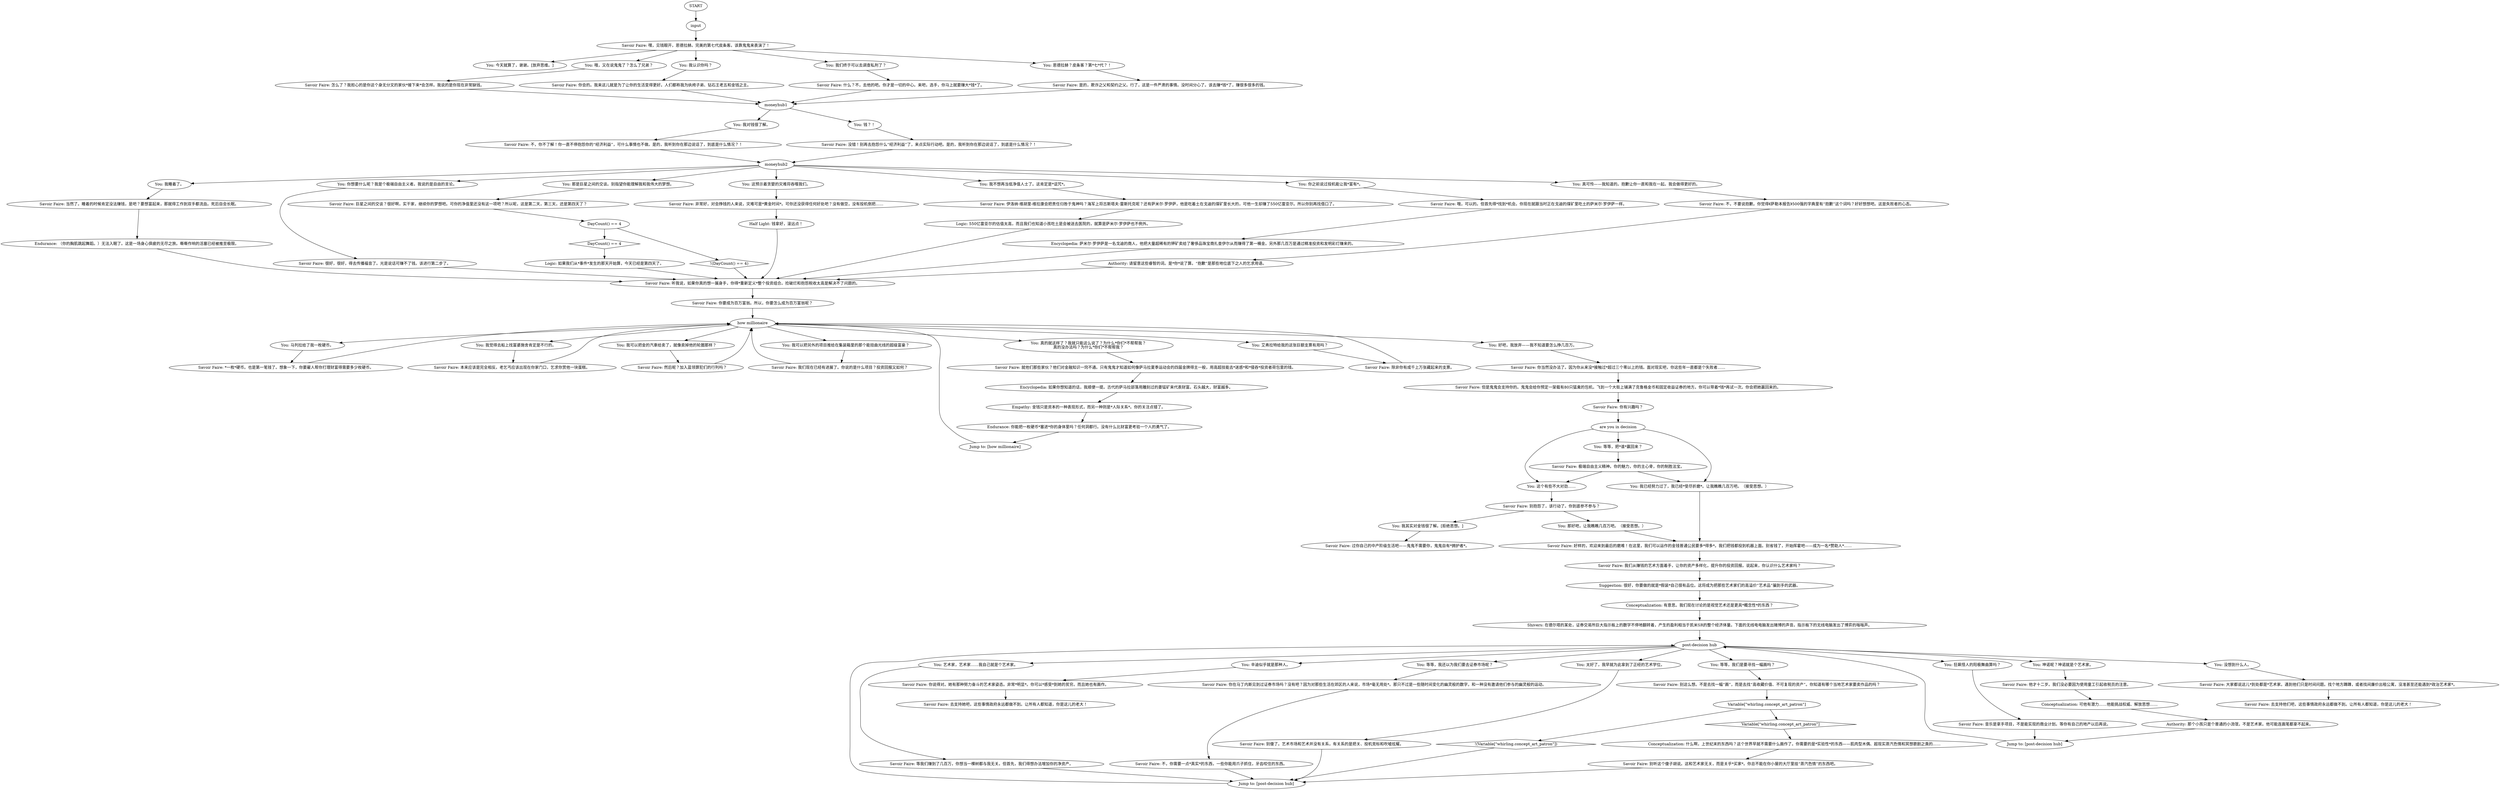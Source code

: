 # WHIRLING F2 ORB / Ultraliberal Quest Initiation
# Savoir Faire tells you it's time to stop playing the market and make some real cash so you can fulfil your heart's desire.
# ==================================================
digraph G {
	  0 [label="START"];
	  1 [label="input"];
	  2 [label="DayCount() == 4"];
	  3 [label="DayCount() == 4", shape=diamond];
	  4 [label="!(DayCount() == 4)", shape=diamond];
	  5 [label="Savoir Faire: *一枚*硬币。也是第一笔钱了。想象一下，你要雇人帮你打理财富得需要多少枚硬币。"];
	  6 [label="Savoir Faire: 大家都说这儿*到处都是*艺术家。遇到他们只是时间问题。找个地方蹲蹲，或者找间廉价出租公寓，没准甚至还能遇到*政治艺术家*。"];
	  7 [label="Jump to: [post-decision hub]"];
	  8 [label="Savoir Faire: 去支持她吧，这些事情政府永远都做不到。让所有人都知道，你是这儿的老大！"];
	  9 [label="You: 今天就算了，谢谢。[放弃思维。]"];
	  10 [label="Savoir Faire: 本来应该是完全相反。老乞丐应该出现在你家门口，乞求你赏他一块蛋糕。"];
	  11 [label="Savoir Faire: 然后呢？加入蓝领罪犯们的行列吗？"];
	  12 [label="Savoir Faire: 别听这个傻子胡说。这和艺术家无关，而是关乎*买家*。你总不能在你小屋的大厅里挂“蒸汽色情”的东西吧。"];
	  13 [label="Savoir Faire: 怎么了？我担心的是你这个身无分文的家伙*接下来*会怎样。我说的是你现在非常缺钱。"];
	  14 [label="Savoir Faire: 不，你不了解！你一直不停抱怨你的“经济利益”，可什么事情也不做。是的，我听到你在那边说话了，到底是什么情况？！"];
	  15 [label="how millionaire"];
	  16 [label="Jump to: [how millionaire]"];
	  17 [label="Savoir Faire: 不，你需要一点*真实*的东西，一些你能用爪子抓住，牙齿咬住的东西。"];
	  18 [label="You: 我对钱很了解。"];
	  19 [label="Logic: 如果我们从*事件*发生的那天开始算，今天已经是第四天了。"];
	  20 [label="You: 等等，把*谁*赢回来？"];
	  21 [label="You: 这个有些不大对劲……"];
	  22 [label="You: 辛迪似乎就是那种人。"];
	  23 [label="Savoir Faire: 什么？不，去他的吧。你才是一切的中心。来吧，选手，你马上就要赚大*钱*了。"];
	  24 [label="Savoir Faire: 别抱怨了，该行动了。你到底参不参与？"];
	  25 [label="Savoir Faire: 不，不要说抱歉。你觉得《萨勒本报告》500强的字典里有“抱歉”这个词吗？好好想想吧。这是失败者的心态。"];
	  26 [label="You: 哦，又在说鬼鬼了？怎么了兄弟？"];
	  27 [label="You: 我其实对金钱很了解。[拒绝思想。]"];
	  28 [label="Savoir Faire: 音乐是拿手项目，不是能实现的商业计划。等你有自己的地产以后再说。"];
	  29 [label="Authority: 请留意这些睿智的词。是*你*说了算。“抱歉”是那些地位底下之人的乞求用语。"];
	  30 [label="You: 我认识你吗？"];
	  32 [label="Savoir Faire: 哦，可以的。但首先得*找到*机会。你现在就跟当时正在戈迪的煤矿里吃土的萨米尔·罗伊萨一样。"];
	  33 [label="Encyclopedia: 萨米尔·罗伊萨是一名戈迪的商人，他把大量超稀有的钾矿卖给了奢侈品珠宝商扎查伊尔从而赚得了第一桶金。另外那几百万是通过精准投资和发明彩灯赚来的。"];
	  34 [label="Suggestion: 很好，你要做的就是*假装*自己很有品位。这将成为把那些艺术家们的高溢价“艺术品”骗到手的武器。"];
	  35 [label="Savoir Faire: 等我们赚到了几百万，你想当一棵树都与我无关。但首先，我们得想办法增加你的净资产。"];
	  36 [label="Savoir Faire: 当然了。睡着的时候肯定没法赚钱，是吧？要想富起来，那就得工作到双手都流血。死后自会长眠。"];
	  37 [label="Half Light: 钱拿好，滚远点！"];
	  38 [label="Savoir Faire: 嘿，见钱眼开，恩德拉赫。完美的第七代皮条客。该靠鬼鬼来表演了！"];
	  39 [label="Savoir Faire: 但是鬼鬼会支持你的。鬼鬼会给你预定一架载有80只猛禽的包机，飞到一个大街上铺满了克鲁格金币和固定收益证券的地方。你可以带着*钱*再试一次。你会把她赢回来的。"];
	  40 [label="You: 艺术家，艺术家……我自己就是个艺术家。"];
	  41 [label="You: 我睡着了。"];
	  42 [label="Savoir Faire: 没错！别再去抱怨什么“经济利益”了，来点实际行动吧。是的，我听到你在那边说话了，到底是什么情况？！"];
	  43 [label="Conceptualization: 什么啊，上世纪末的东西吗？这个世界早就不需要什么画作了。你需要的是*实验性*的东西——肌肉型木偶、超现实蒸汽色情和冥想歌剧之类的……"];
	  44 [label="Jump to: [post-decision hub]"];
	  45 [label="Authority: 那个小孩只是个普通的小流氓，不是艺术家。他可能连画笔都拿不起来。"];
	  46 [label="Savoir Faire: 很好，很好，得去传播福音了。光是说话可赚不了钱。该进行第二步了。"];
	  47 [label="Logic: 550亿雷亚尔的估值太高，而且我们也知道小孩吃土是会被送去医院的，就算是萨米尔·罗伊萨也不例外。"];
	  48 [label="Endurance: 你能把一枚硬币*塞进*你的身体里吗？任何洞都行。没有什么比财富更考验一个人的勇气了。"];
	  49 [label="Savoir Faire: 过你自己的中产阶级生活吧——鬼鬼不需要你，鬼鬼自有*拥护者*。"];
	  50 [label="moneyhub1"];
	  51 [label="You: 我可以把另外的项目推给在集装箱里的那个能扭曲光线的超级富豪？"];
	  52 [label="Savoir Faire: 除非你有成千上万张藏起来的支票。"];
	  53 [label="Conceptualization: 可他有潜力……他能挑战权威、解放思想……"];
	  54 [label="You: 你想要什么呢？我是个极端自由主义者。我说的是自由的言论。"];
	  55 [label="Savoir Faire: 听我说，如果你真的想一展身手，你得*重新定义*整个投资组合。捡破烂和抱怨税收太高是解决不了问题的。"];
	  56 [label="You: 我可以把金的汽車给卖了，就像卖掉他的轮圈那样？"];
	  57 [label="Savoir Faire: 我们现在已经有进展了。你说的是什么项目？投资回报又如何？"];
	  58 [label="are you in decision"];
	  59 [label="Endurance: （你的胸肌跳起舞蹈。）无法入眠了。这是一场身心俱疲的无尽之旅。嘶嘶作响的活塞已经被推至极限。"];
	  60 [label="You: 我觉得去船上找富婆施舍肯定是不行的。"];
	  61 [label="Empathy: 金钱只是资本的一种表现形式，而另一种则是*人际关系*。你的关注点错了。"];
	  62 [label="Savoir Faire: 极端自由主义精神。你的魅力，你的主心骨，你的制胜法宝。"];
	  63 [label="You: 等等，我还以为我们要去证券市场呢？"];
	  64 [label="You: 太好了，我早就为此拿到了正经的艺术学位。"];
	  65 [label="You: 那好吧，让我瞧瞧几百万吧。（接受思想。）"];
	  66 [label="Savoir Faire: 就他们那些家伙？他们对金融知识一窍不通。只有鬼鬼才知道如何像萨马拉夏季运动会的四届金牌得主一般，用高超技能去*迷惑*和*侵吞*投资者荷包里的钱。"];
	  67 [label="Encyclopedia: 如果你想知道的话，我顺便一提。古代的萨马拉部落用雕刻过的菱锰矿来代表财富。石头越大，财富越多。"];
	  68 [label="Savoir Faire: 你有兴趣吗？"];
	  69 [label="post-decision hub"];
	  70 [label="You: 等等，我们是要寻找一幅画吗？"];
	  71 [label="Savoir Faire: 别这么想。不是去找一幅“画”，而是去找“高收藏价值、不可复现的资产”。你知道有哪个当地艺术家要卖作品的吗？"];
	  72 [label="Savoir Faire: 他才十二岁。我们没必要因为使用童工引起收税员的注意。"];
	  73 [label="Savoir Faire: 去支持他们吧，这些事情政府永远都做不到。让所有人都知道，你是这儿的老大！"];
	  74 [label="You: 那是巨星之间的交谈。别指望你能理解我和我伟大的梦想。"];
	  75 [label="Savoir Faire: 好样的，欢迎来到最后的磨难！在这里，我们可以运作的金钱普通公民要多*得多*。我们把钱都投到机器上面。别省钱了，开始挥霍吧——成为一名*赞助人*……"];
	  76 [label="Savoir Faire: 别傻了。艺术市场和艺术并没有关系，有关系的是把关、投机竞标和吹嘘炫耀。"];
	  77 [label="You: 这预示着贪婪的灾难将吞噬我们。"];
	  78 [label="You: 我们终于可以去调查私刑了？"];
	  79 [label="You: 钱？！"];
	  80 [label="moneyhub2"];
	  81 [label="Savoir Faire: 巨星之间的交谈？很好啊，实干家，继续你的梦想吧。可你的净值里还没有这一项吧？所以呢，这是第二天，第三天，还是第四天了？"];
	  82 [label="Conceptualization: 有意思。我们现在讨论的是视觉艺术还是更具*概念性*的东西？"];
	  83 [label="Savoir Faire: 你要成为百万富翁。所以，你要怎么成为百万富翁呢？"];
	  84 [label="You: 真的就这样了？我就只能这么说了？为什么*你们*不帮帮我？\n真的没办法吗？为什么*你们*不帮帮我？"];
	  85 [label="You: 好吧，我放弃——我不知道要怎么挣几百万。"];
	  86 [label="Shivers: 在德尔塔的某处，证券交易所巨大指示板上的数字不停地翻转着，产生的盈利相当于凯米SR的整个经济体量。下面的无线电电脑发出赌博的声音。指示板下的无线电脑发出了博弈的嗡嗡声。"];
	  87 [label="Savoir Faire: 你说得对。她有那种努力奋斗的艺术家姿态。非常*明显*。你可以*感受*到她的贫穷。而且她也有画作。"];
	  88 [label="You: 恩德拉赫？皮条客？第*七*代？！"];
	  89 [label="Savoir Faire: 你会的。我来这儿就是为了让你的生活变得更好。人们都称我为纨绔子弟、钻石王老五和金钱之主。"];
	  90 [label="You: 艾弗拉特给我的这张巨额支票有用吗？"];
	  91 [label="You: 马列拉给了我一枚硬币。"];
	  92 [label="Savoir Faire: 你当然没办法了。因为你从来没*接触过*超过三个零以上的钱。面对现实吧，你这些年一直都是个失败者……"];
	  93 [label="You: 我已经努力过了，我已经*受尽折磨*。让我瞧瞧几百万吧。（接受思想。）"];
	  94 [label="Savoir Faire: 我们从赚钱的艺术方面着手，让你的资产多样化，提升你的投资回报。说起来，你认识什么艺术家吗？"];
	  95 [label="You: 狂飙怪人的阳极舞曲算吗？"];
	  96 [label="You: 坤诺呢？坤诺就是个艺术家。"];
	  97 [label="Savoir Faire: 是的，欺诈之父和契约之父。行了，这是一件严肃的事情。没时间分心了。该去赚*钱*了，赚很多很多的钱。"];
	  98 [label="You: 我不想再当低净值人士了。这肯定是*诅咒*。"];
	  99 [label="You: 你之前说过投机能让我*富有*。"];
	  100 [label="You: 没想到什么人。"];
	  101 [label="Savoir Faire: 非常好，对会挣钱的人来说，灾难可是*黄金时间*。可你还没获得任何好处吧？没有做空，没有投机倒把……"];
	  102 [label="Savoir Faire: 伊洛纳·维胡里-维拉康会把责任归咎于鬼神吗？海军上将古斯塔夫·雷斯托克呢？还有萨米尔·罗伊萨，他是吃着土在戈迪的煤矿里长大的，可他一生却赚了550亿雷亚尔。所以你别再找借口了。"];
	  103 [label="Savoir Faire: 你在马丁内斯见到过证券市场吗？没有吧？因为对那些生活在郊区的人来说，市场*毫无用处*。那只不过是一些随时间变化的幽灵般的数字，和一种没有邀请他们参与的幽灵般的运动。"];
	  104 [label="Variable[\"whirling.concept_art_patron\"]"];
	  105 [label="Variable[\"whirling.concept_art_patron\"]", shape=diamond];
	  106 [label="!(Variable[\"whirling.concept_art_patron\"])", shape=diamond];
	  107 [label="You: 真可怜——我知道的。抱歉让你一直和我在一起。我会做得更好的。"];
	  0 -> 1
	  1 -> 38
	  2 -> 3
	  2 -> 4
	  3 -> 19
	  4 -> 55
	  5 -> 15
	  6 -> 73
	  7 -> 69
	  10 -> 15
	  11 -> 15
	  12 -> 44
	  13 -> 50
	  14 -> 80
	  15 -> 51
	  15 -> 84
	  15 -> 85
	  15 -> 56
	  15 -> 90
	  15 -> 91
	  15 -> 60
	  16 -> 15
	  17 -> 44
	  18 -> 14
	  19 -> 55
	  20 -> 62
	  21 -> 24
	  22 -> 87
	  23 -> 50
	  24 -> 65
	  24 -> 27
	  25 -> 29
	  26 -> 13
	  27 -> 49
	  28 -> 7
	  29 -> 55
	  30 -> 89
	  32 -> 33
	  33 -> 55
	  34 -> 82
	  35 -> 44
	  36 -> 59
	  37 -> 55
	  38 -> 9
	  38 -> 78
	  38 -> 88
	  38 -> 26
	  38 -> 30
	  39 -> 68
	  40 -> 35
	  41 -> 36
	  42 -> 80
	  43 -> 12
	  44 -> 69
	  45 -> 7
	  46 -> 55
	  47 -> 55
	  48 -> 16
	  50 -> 18
	  50 -> 79
	  51 -> 57
	  52 -> 15
	  53 -> 45
	  54 -> 46
	  55 -> 83
	  56 -> 11
	  57 -> 15
	  58 -> 21
	  58 -> 20
	  58 -> 93
	  59 -> 55
	  60 -> 10
	  61 -> 48
	  62 -> 21
	  62 -> 93
	  63 -> 103
	  64 -> 76
	  65 -> 75
	  66 -> 67
	  67 -> 61
	  68 -> 58
	  69 -> 64
	  69 -> 96
	  69 -> 100
	  69 -> 70
	  69 -> 40
	  69 -> 22
	  69 -> 63
	  69 -> 95
	  70 -> 71
	  71 -> 104
	  72 -> 53
	  74 -> 81
	  75 -> 94
	  76 -> 44
	  77 -> 101
	  78 -> 23
	  79 -> 42
	  80 -> 98
	  80 -> 99
	  80 -> 41
	  80 -> 74
	  80 -> 107
	  80 -> 77
	  80 -> 54
	  81 -> 2
	  82 -> 86
	  83 -> 15
	  84 -> 66
	  85 -> 92
	  86 -> 69
	  87 -> 8
	  88 -> 97
	  89 -> 50
	  90 -> 52
	  91 -> 5
	  92 -> 39
	  93 -> 75
	  94 -> 34
	  95 -> 28
	  96 -> 72
	  97 -> 50
	  98 -> 102
	  99 -> 32
	  100 -> 6
	  101 -> 37
	  102 -> 47
	  103 -> 17
	  104 -> 105
	  104 -> 106
	  105 -> 43
	  106 -> 44
	  107 -> 25
}


